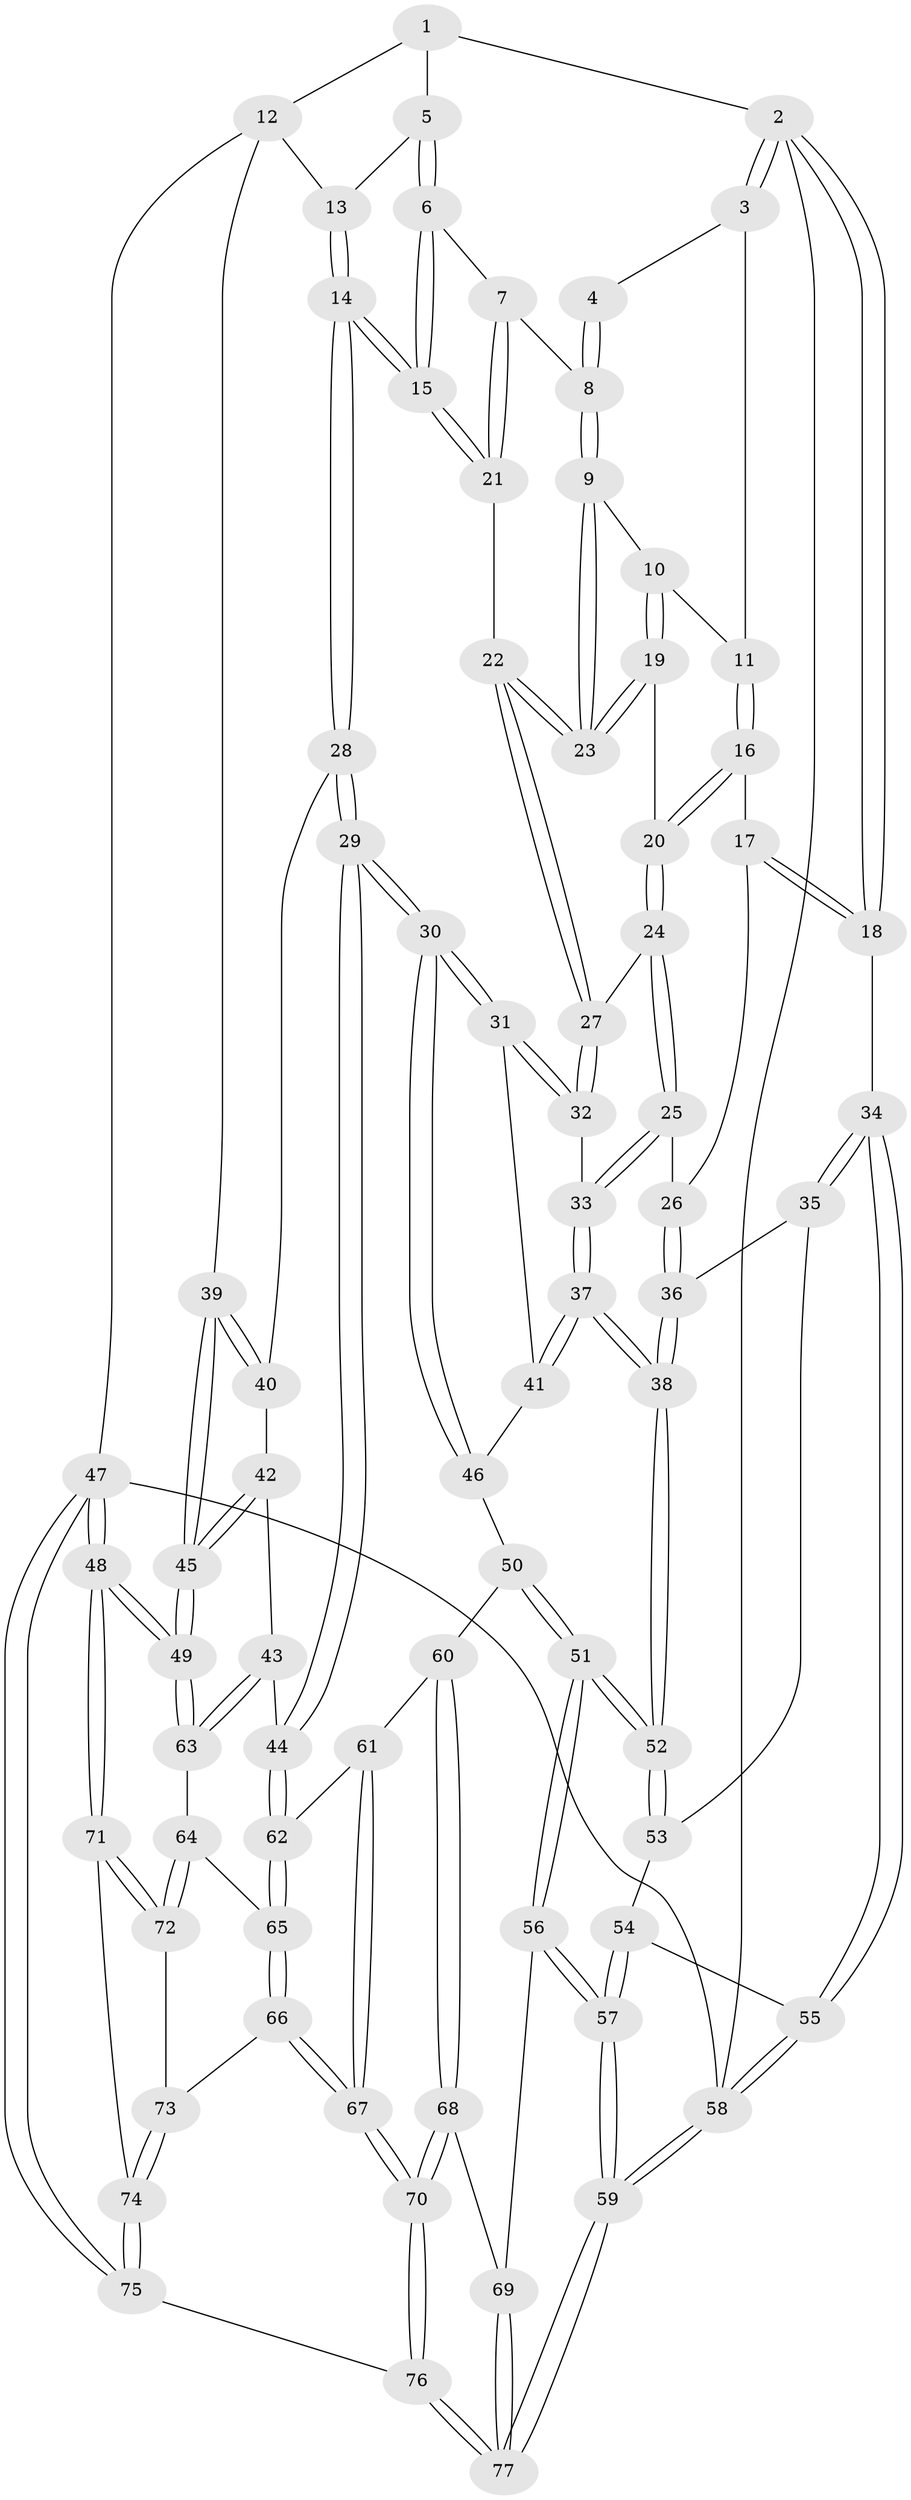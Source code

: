 // coarse degree distribution, {4: 0.28, 3: 0.48, 6: 0.04, 5: 0.16, 2: 0.04}
// Generated by graph-tools (version 1.1) at 2025/38/03/04/25 23:38:30]
// undirected, 77 vertices, 189 edges
graph export_dot {
  node [color=gray90,style=filled];
  1 [pos="+0.8355986090351969+0"];
  2 [pos="+0+0"];
  3 [pos="+0.20335934130877975+0"];
  4 [pos="+0.5188312142295943+0"];
  5 [pos="+0.8098530404388969+0.0659874385338885"];
  6 [pos="+0.7911107286533827+0.09509054641913477"];
  7 [pos="+0.6119348354021429+0.15593142123224643"];
  8 [pos="+0.5462096394037196+0.10110911534807755"];
  9 [pos="+0.42094175538581574+0.16723767321347696"];
  10 [pos="+0.37384962621813744+0.13862360879076532"];
  11 [pos="+0.2466210141792816+0.056839889458938905"];
  12 [pos="+1+0.24029626091214668"];
  13 [pos="+0.9666083135813437+0.16743873400474707"];
  14 [pos="+0.8067427637943864+0.40764561203083227"];
  15 [pos="+0.7997300257435427+0.39866211748245994"];
  16 [pos="+0.21399401298827056+0.1601538970324929"];
  17 [pos="+0.14037711722173454+0.21176327371734638"];
  18 [pos="+0+0.2811785885255326"];
  19 [pos="+0.3398931463804469+0.26149567646235744"];
  20 [pos="+0.23739129231764938+0.2138231771691586"];
  21 [pos="+0.5893888204165565+0.31149667204974746"];
  22 [pos="+0.46822904887001227+0.35443245428268105"];
  23 [pos="+0.45663021886952326+0.32851086313772826"];
  24 [pos="+0.2538344147230068+0.321962150250151"];
  25 [pos="+0.19811763213845776+0.4151075064765896"];
  26 [pos="+0.12824191319551456+0.42189039612007506"];
  27 [pos="+0.46498431646379457+0.36000031280974065"];
  28 [pos="+0.8272373910416219+0.4440729399163758"];
  29 [pos="+0.7024053190134889+0.6221681755688453"];
  30 [pos="+0.6878578157592553+0.6154770324588819"];
  31 [pos="+0.4460404006563126+0.47566046861040867"];
  32 [pos="+0.44194609487636505+0.46358429317249267"];
  33 [pos="+0.26714388422673724+0.4648490069403962"];
  34 [pos="+0+0.46175029309467586"];
  35 [pos="+0+0.463554965546475"];
  36 [pos="+0.07993351026187333+0.4448647084088292"];
  37 [pos="+0.2297810603258866+0.6464113445959956"];
  38 [pos="+0.2235294961416772+0.6505525444800324"];
  39 [pos="+1+0.43606732537795245"];
  40 [pos="+0.847448044300773+0.4463803224722685"];
  41 [pos="+0.38689646681674744+0.6251728873546116"];
  42 [pos="+0.936306045869993+0.66143941950988"];
  43 [pos="+0.8257411283266438+0.7391410605012968"];
  44 [pos="+0.7024387166294991+0.6274369611498742"];
  45 [pos="+1+0.8138642220462172"];
  46 [pos="+0.40441054047773795+0.6561734185810165"];
  47 [pos="+1+1"];
  48 [pos="+1+1"];
  49 [pos="+1+0.9411133010014313"];
  50 [pos="+0.4146275073592206+0.685271057763187"];
  51 [pos="+0.22585206983140396+0.8204082009216551"];
  52 [pos="+0.21131095329532557+0.6696949336761687"];
  53 [pos="+0.15953424630916854+0.6667107177916134"];
  54 [pos="+0.05728472510176651+0.7144292041400945"];
  55 [pos="+0+0.46195454547856724"];
  56 [pos="+0.22529916013610807+0.8314188983523172"];
  57 [pos="+0+1"];
  58 [pos="+0+1"];
  59 [pos="+0+1"];
  60 [pos="+0.47349586604666394+0.7785917216433202"];
  61 [pos="+0.5696490834641449+0.7528880597118389"];
  62 [pos="+0.6432658667827946+0.7174276123730498"];
  63 [pos="+0.844669611121712+0.7657475607571377"];
  64 [pos="+0.8021313654833628+0.853971603149026"];
  65 [pos="+0.6781009695739679+0.8474619688093332"];
  66 [pos="+0.6775133430003996+0.8521896784448882"];
  67 [pos="+0.5967445898717431+1"];
  68 [pos="+0.4399026276990354+0.8410304094756942"];
  69 [pos="+0.4026323218716785+0.8461539238344651"];
  70 [pos="+0.5660588406781017+1"];
  71 [pos="+0.8198761221457309+0.9062961300802019"];
  72 [pos="+0.8036769217357072+0.8797484155140982"];
  73 [pos="+0.7476922976526422+0.910281608347531"];
  74 [pos="+0.713392010879578+1"];
  75 [pos="+0.678496912236306+1"];
  76 [pos="+0.5703136813826107+1"];
  77 [pos="+0.20406670895610446+1"];
  1 -- 2;
  1 -- 5;
  1 -- 12;
  2 -- 3;
  2 -- 3;
  2 -- 18;
  2 -- 18;
  2 -- 58;
  3 -- 4;
  3 -- 11;
  4 -- 8;
  4 -- 8;
  5 -- 6;
  5 -- 6;
  5 -- 13;
  6 -- 7;
  6 -- 15;
  6 -- 15;
  7 -- 8;
  7 -- 21;
  7 -- 21;
  8 -- 9;
  8 -- 9;
  9 -- 10;
  9 -- 23;
  9 -- 23;
  10 -- 11;
  10 -- 19;
  10 -- 19;
  11 -- 16;
  11 -- 16;
  12 -- 13;
  12 -- 39;
  12 -- 47;
  13 -- 14;
  13 -- 14;
  14 -- 15;
  14 -- 15;
  14 -- 28;
  14 -- 28;
  15 -- 21;
  15 -- 21;
  16 -- 17;
  16 -- 20;
  16 -- 20;
  17 -- 18;
  17 -- 18;
  17 -- 26;
  18 -- 34;
  19 -- 20;
  19 -- 23;
  19 -- 23;
  20 -- 24;
  20 -- 24;
  21 -- 22;
  22 -- 23;
  22 -- 23;
  22 -- 27;
  22 -- 27;
  24 -- 25;
  24 -- 25;
  24 -- 27;
  25 -- 26;
  25 -- 33;
  25 -- 33;
  26 -- 36;
  26 -- 36;
  27 -- 32;
  27 -- 32;
  28 -- 29;
  28 -- 29;
  28 -- 40;
  29 -- 30;
  29 -- 30;
  29 -- 44;
  29 -- 44;
  30 -- 31;
  30 -- 31;
  30 -- 46;
  30 -- 46;
  31 -- 32;
  31 -- 32;
  31 -- 41;
  32 -- 33;
  33 -- 37;
  33 -- 37;
  34 -- 35;
  34 -- 35;
  34 -- 55;
  34 -- 55;
  35 -- 36;
  35 -- 53;
  36 -- 38;
  36 -- 38;
  37 -- 38;
  37 -- 38;
  37 -- 41;
  37 -- 41;
  38 -- 52;
  38 -- 52;
  39 -- 40;
  39 -- 40;
  39 -- 45;
  39 -- 45;
  40 -- 42;
  41 -- 46;
  42 -- 43;
  42 -- 45;
  42 -- 45;
  43 -- 44;
  43 -- 63;
  43 -- 63;
  44 -- 62;
  44 -- 62;
  45 -- 49;
  45 -- 49;
  46 -- 50;
  47 -- 48;
  47 -- 48;
  47 -- 75;
  47 -- 75;
  47 -- 58;
  48 -- 49;
  48 -- 49;
  48 -- 71;
  48 -- 71;
  49 -- 63;
  49 -- 63;
  50 -- 51;
  50 -- 51;
  50 -- 60;
  51 -- 52;
  51 -- 52;
  51 -- 56;
  51 -- 56;
  52 -- 53;
  52 -- 53;
  53 -- 54;
  54 -- 55;
  54 -- 57;
  54 -- 57;
  55 -- 58;
  55 -- 58;
  56 -- 57;
  56 -- 57;
  56 -- 69;
  57 -- 59;
  57 -- 59;
  58 -- 59;
  58 -- 59;
  59 -- 77;
  59 -- 77;
  60 -- 61;
  60 -- 68;
  60 -- 68;
  61 -- 62;
  61 -- 67;
  61 -- 67;
  62 -- 65;
  62 -- 65;
  63 -- 64;
  64 -- 65;
  64 -- 72;
  64 -- 72;
  65 -- 66;
  65 -- 66;
  66 -- 67;
  66 -- 67;
  66 -- 73;
  67 -- 70;
  67 -- 70;
  68 -- 69;
  68 -- 70;
  68 -- 70;
  69 -- 77;
  69 -- 77;
  70 -- 76;
  70 -- 76;
  71 -- 72;
  71 -- 72;
  71 -- 74;
  72 -- 73;
  73 -- 74;
  73 -- 74;
  74 -- 75;
  74 -- 75;
  75 -- 76;
  76 -- 77;
  76 -- 77;
}
